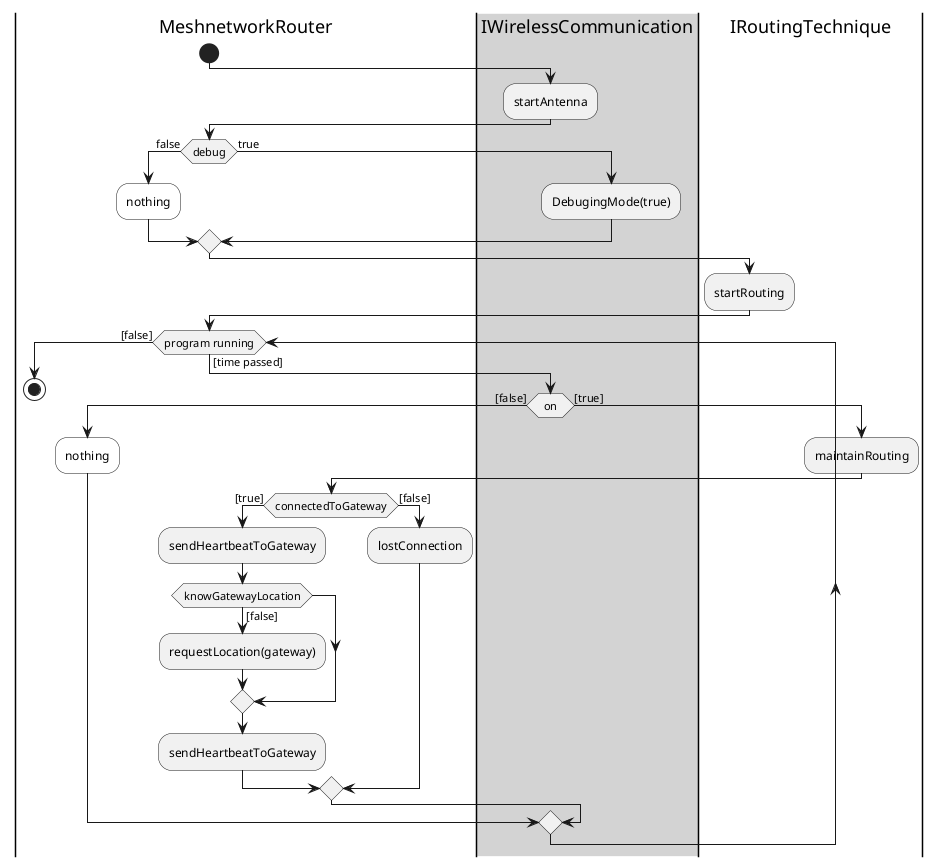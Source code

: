 @startuml
|MeshnetworkRouter|
start
|IWirelessCommunication|
:startAntenna;
|MeshnetworkRouter|
if(debug) then (false)
#white:nothing;
else(true)
|#lightgrey|IWirelessCommunication|
:DebugingMode(true);
|MeshnetworkRouter|
endif
|IRoutingTechnique|
:startRouting;
|MeshnetworkRouter|
	while (program running) is ([time passed])
|IWirelessCommunication|

    if(on) then ([false])
|MeshnetworkRouter|
#white:nothing;
    else ([true])
    |IRoutingTechnique|
    :maintainRouting;
    |MeshnetworkRouter|
    if(connectedToGateway) then([true])
    :sendHeartbeatToGateway;
    	if(knowGatewayLocation) then ([false])
        :requestLocation(gateway);
        endif
        :sendHeartbeatToGateway;
    else ([false])
    :lostConnection;
    endif
    endif
    endwhile ([false])
stop
@enduml